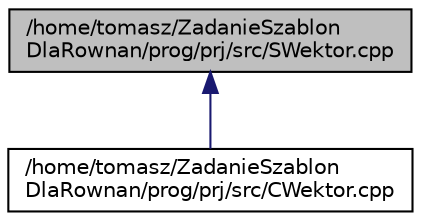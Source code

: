 digraph "/home/tomasz/ZadanieSzablonDlaRownan/prog/prj/src/SWektor.cpp"
{
  edge [fontname="Helvetica",fontsize="10",labelfontname="Helvetica",labelfontsize="10"];
  node [fontname="Helvetica",fontsize="10",shape=record];
  Node5 [label="/home/tomasz/ZadanieSzablon\lDlaRownan/prog/prj/src/SWektor.cpp",height=0.2,width=0.4,color="black", fillcolor="grey75", style="filled", fontcolor="black"];
  Node5 -> Node6 [dir="back",color="midnightblue",fontsize="10",style="solid",fontname="Helvetica"];
  Node6 [label="/home/tomasz/ZadanieSzablon\lDlaRownan/prog/prj/src/CWektor.cpp",height=0.2,width=0.4,color="black", fillcolor="white", style="filled",URL="$_c_wektor_8cpp.html",tooltip="Jawne konkretyzacje szablonu klasy Wektor. "];
}
